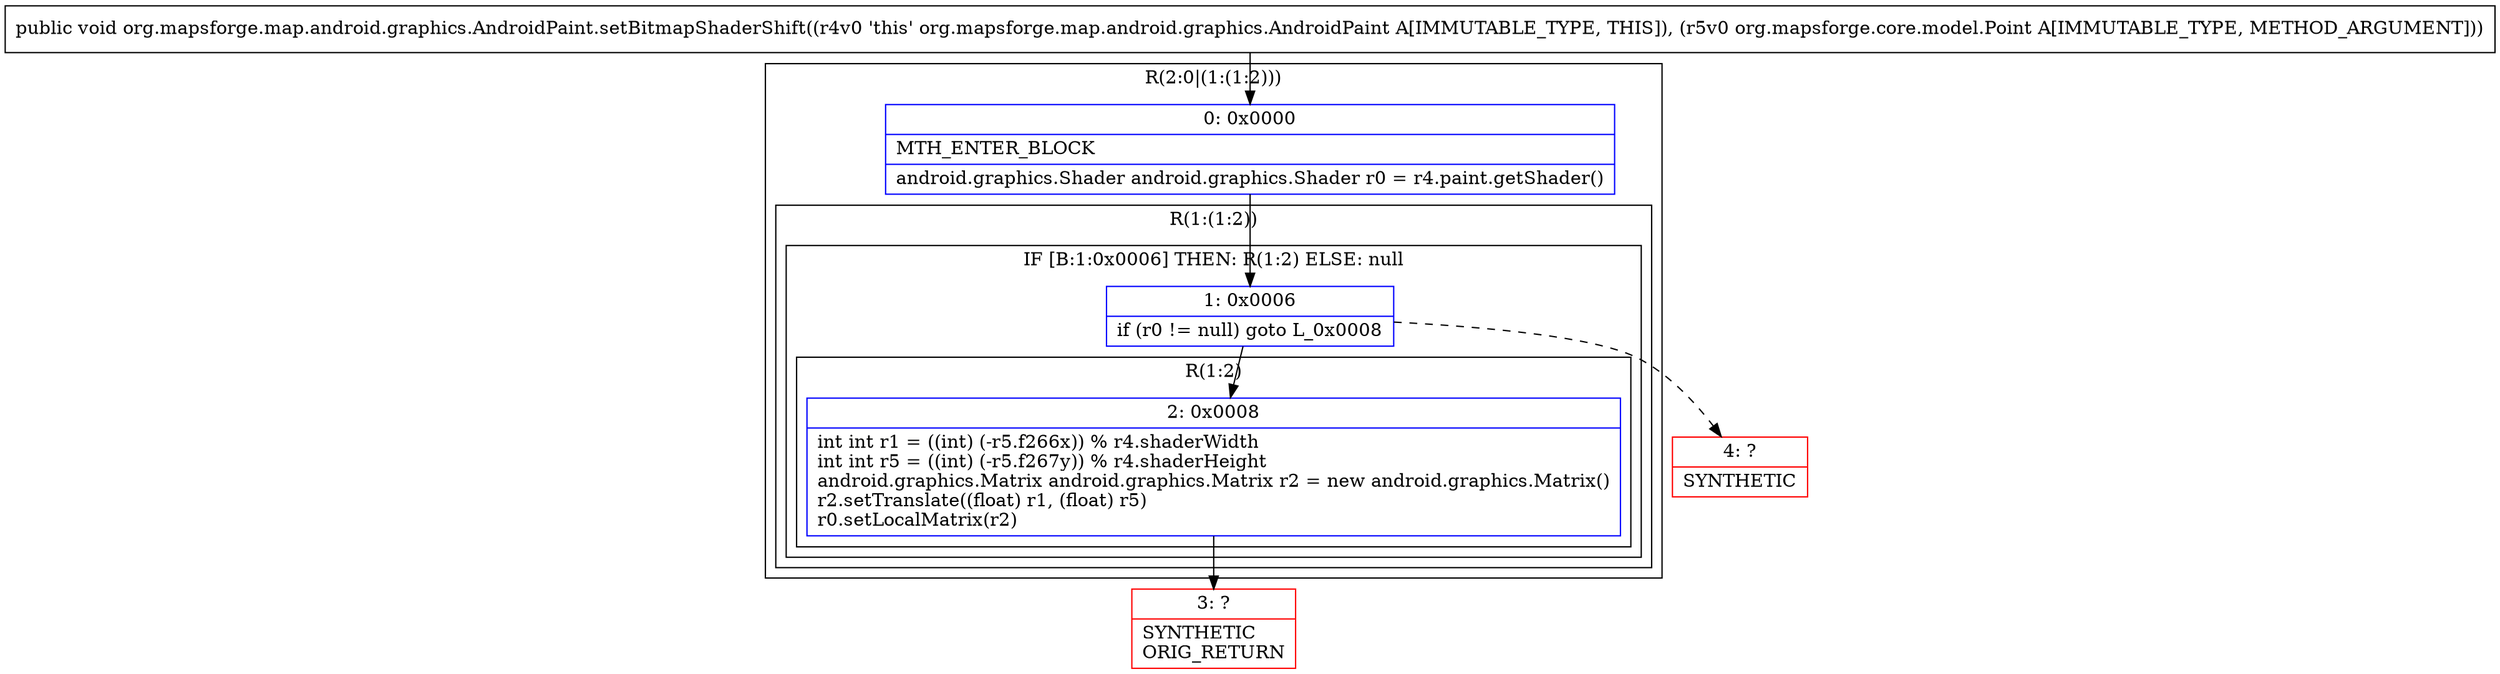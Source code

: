 digraph "CFG fororg.mapsforge.map.android.graphics.AndroidPaint.setBitmapShaderShift(Lorg\/mapsforge\/core\/model\/Point;)V" {
subgraph cluster_Region_1727153934 {
label = "R(2:0|(1:(1:2)))";
node [shape=record,color=blue];
Node_0 [shape=record,label="{0\:\ 0x0000|MTH_ENTER_BLOCK\l|android.graphics.Shader android.graphics.Shader r0 = r4.paint.getShader()\l}"];
subgraph cluster_Region_901249515 {
label = "R(1:(1:2))";
node [shape=record,color=blue];
subgraph cluster_IfRegion_1158406678 {
label = "IF [B:1:0x0006] THEN: R(1:2) ELSE: null";
node [shape=record,color=blue];
Node_1 [shape=record,label="{1\:\ 0x0006|if (r0 != null) goto L_0x0008\l}"];
subgraph cluster_Region_506900502 {
label = "R(1:2)";
node [shape=record,color=blue];
Node_2 [shape=record,label="{2\:\ 0x0008|int int r1 = ((int) (\-r5.f266x)) % r4.shaderWidth\lint int r5 = ((int) (\-r5.f267y)) % r4.shaderHeight\landroid.graphics.Matrix android.graphics.Matrix r2 = new android.graphics.Matrix()\lr2.setTranslate((float) r1, (float) r5)\lr0.setLocalMatrix(r2)\l}"];
}
}
}
}
Node_3 [shape=record,color=red,label="{3\:\ ?|SYNTHETIC\lORIG_RETURN\l}"];
Node_4 [shape=record,color=red,label="{4\:\ ?|SYNTHETIC\l}"];
MethodNode[shape=record,label="{public void org.mapsforge.map.android.graphics.AndroidPaint.setBitmapShaderShift((r4v0 'this' org.mapsforge.map.android.graphics.AndroidPaint A[IMMUTABLE_TYPE, THIS]), (r5v0 org.mapsforge.core.model.Point A[IMMUTABLE_TYPE, METHOD_ARGUMENT])) }"];
MethodNode -> Node_0;
Node_0 -> Node_1;
Node_1 -> Node_2;
Node_1 -> Node_4[style=dashed];
Node_2 -> Node_3;
}

